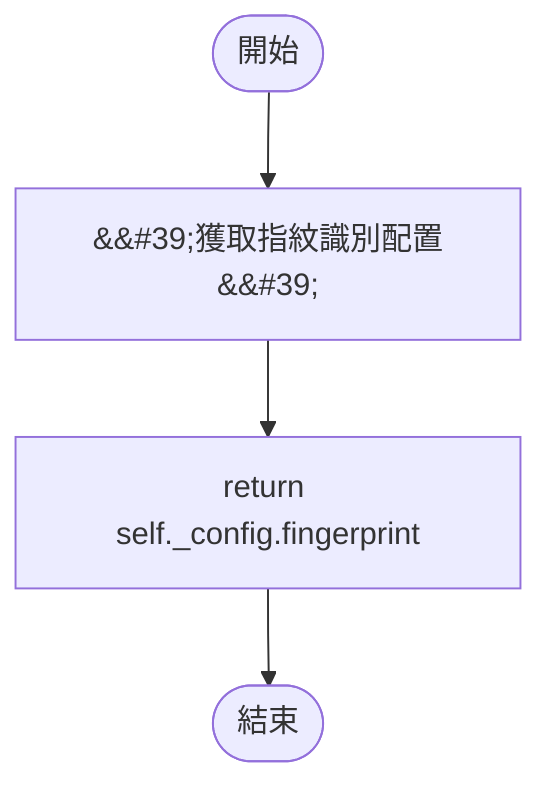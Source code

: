 flowchart TB
    n1([開始])
    n2([結束])
    n3[&amp;&#35;39;獲取指紋識別配置&amp;&#35;39;]
    n4[return self._config.fingerprint]
    n1 --> n3
    n3 --> n4
    n4 --> n2
